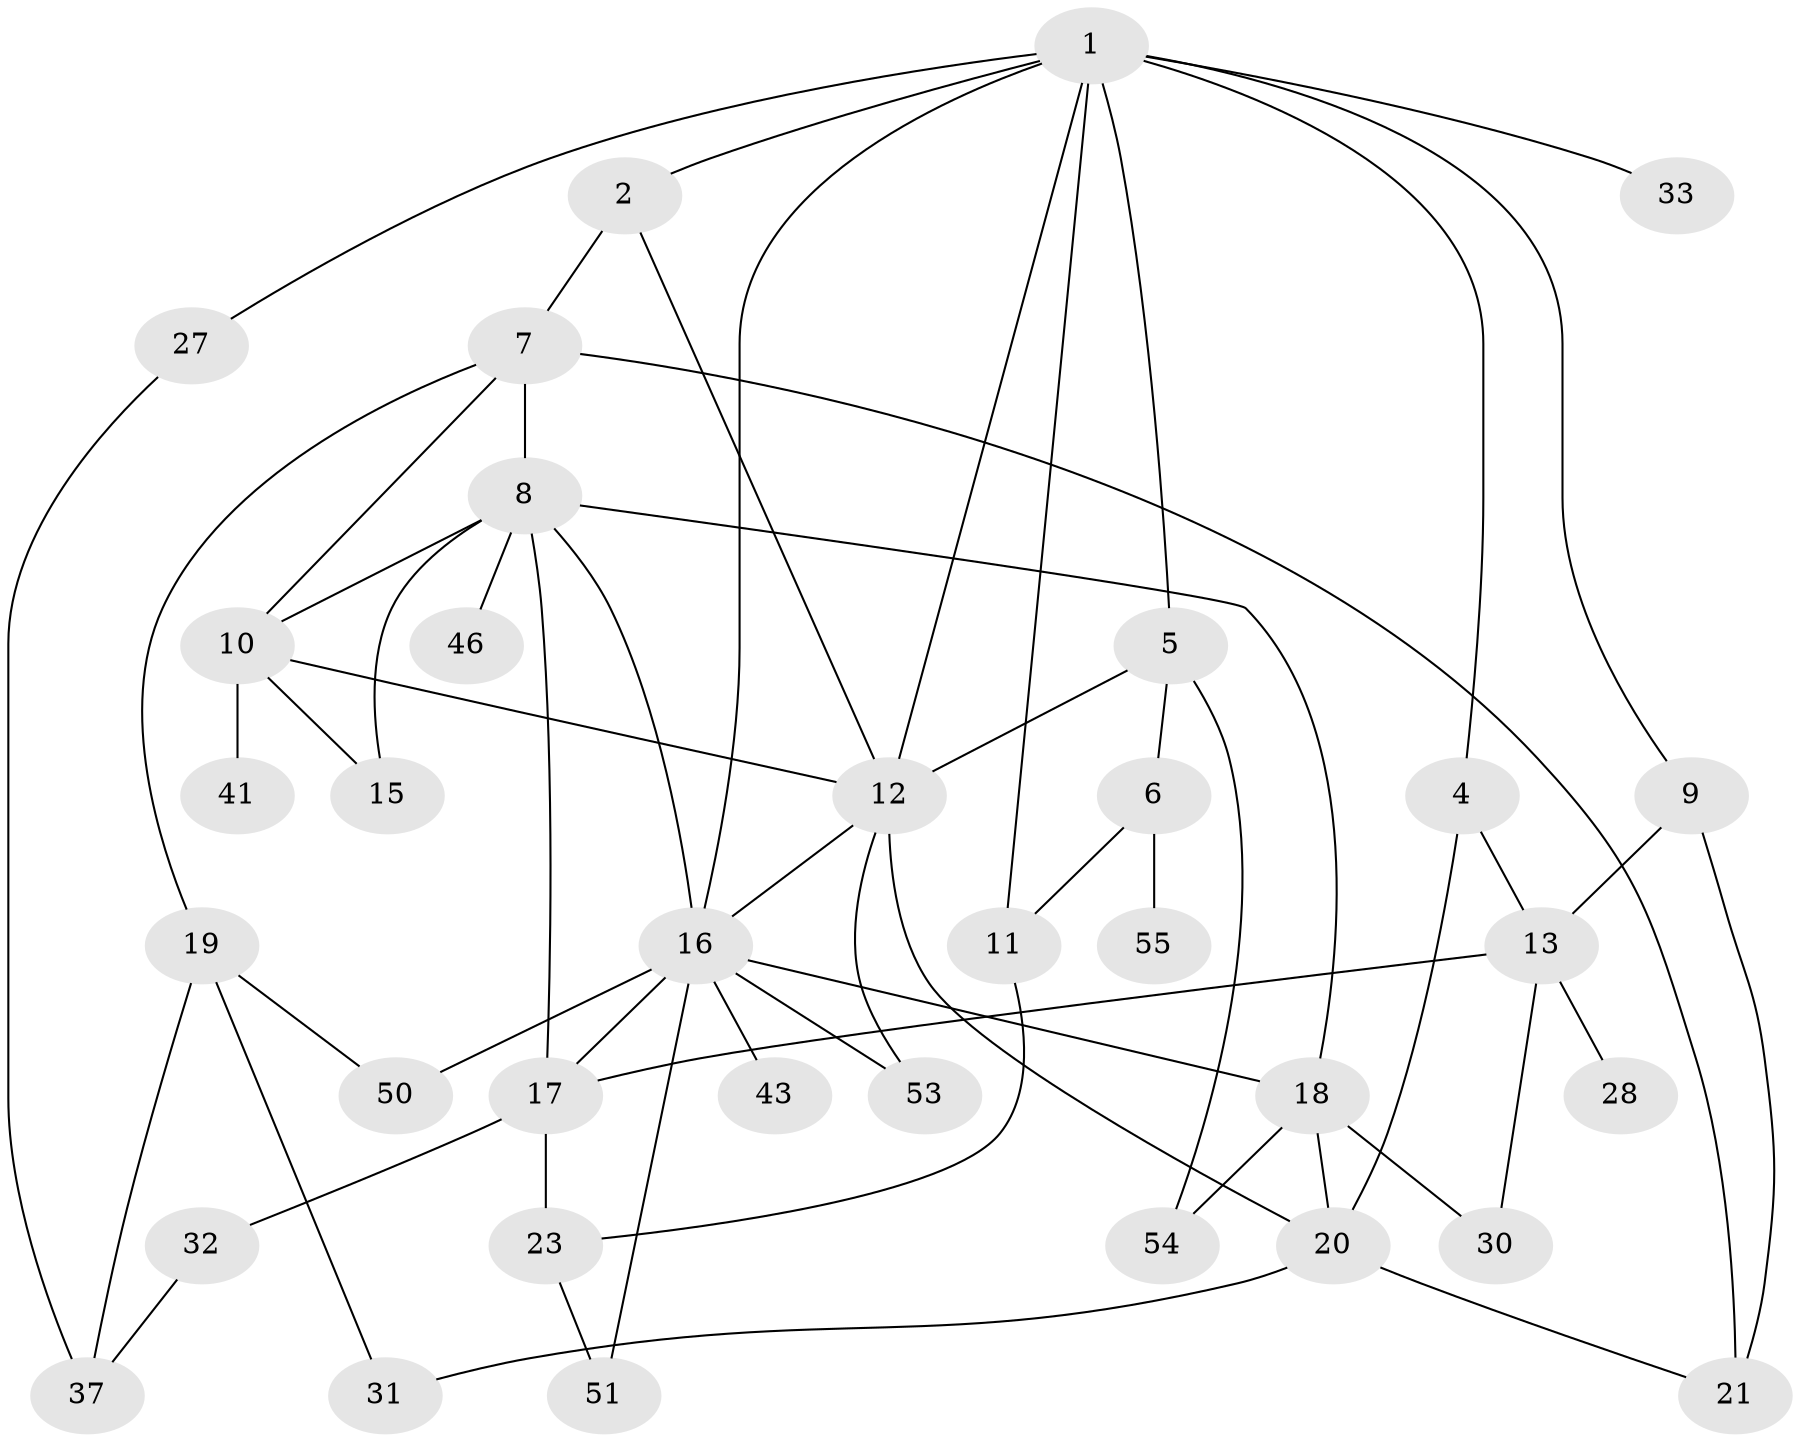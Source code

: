 // original degree distribution, {8: 0.03571428571428571, 4: 0.10714285714285714, 3: 0.16071428571428573, 7: 0.03571428571428571, 2: 0.39285714285714285, 5: 0.10714285714285714, 1: 0.16071428571428573}
// Generated by graph-tools (version 1.1) at 2025/41/03/06/25 10:41:27]
// undirected, 35 vertices, 59 edges
graph export_dot {
graph [start="1"]
  node [color=gray90,style=filled];
  1 [super="+3"];
  2 [super="+36"];
  4;
  5 [super="+45"];
  6;
  7 [super="+29"];
  8 [super="+25"];
  9 [super="+39"];
  10 [super="+14"];
  11 [super="+38"];
  12 [super="+26"];
  13 [super="+22"];
  15;
  16 [super="+42"];
  17 [super="+24"];
  18 [super="+35"];
  19;
  20 [super="+44"];
  21 [super="+40"];
  23 [super="+47"];
  27 [super="+52"];
  28;
  30;
  31 [super="+56"];
  32 [super="+34"];
  33;
  37 [super="+48"];
  41 [super="+49"];
  43;
  46;
  50;
  51;
  53;
  54;
  55;
  1 -- 2;
  1 -- 4;
  1 -- 5;
  1 -- 9;
  1 -- 16;
  1 -- 27;
  1 -- 33;
  1 -- 11;
  1 -- 12;
  2 -- 7;
  2 -- 12;
  4 -- 13;
  4 -- 20 [weight=2];
  5 -- 6;
  5 -- 54;
  5 -- 12;
  6 -- 55;
  6 -- 11;
  7 -- 8 [weight=2];
  7 -- 19;
  7 -- 10;
  7 -- 21;
  8 -- 10;
  8 -- 18;
  8 -- 46;
  8 -- 15;
  8 -- 16;
  8 -- 17;
  9 -- 21;
  9 -- 13;
  10 -- 41;
  10 -- 12;
  10 -- 15;
  11 -- 23;
  12 -- 20;
  12 -- 53;
  12 -- 16;
  13 -- 17;
  13 -- 28;
  13 -- 30;
  16 -- 50;
  16 -- 51;
  16 -- 53;
  16 -- 17;
  16 -- 43;
  16 -- 18;
  17 -- 32;
  17 -- 23;
  18 -- 30;
  18 -- 54;
  18 -- 20;
  19 -- 50;
  19 -- 31;
  19 -- 37;
  20 -- 21;
  20 -- 31;
  23 -- 51;
  27 -- 37;
  32 -- 37;
}
